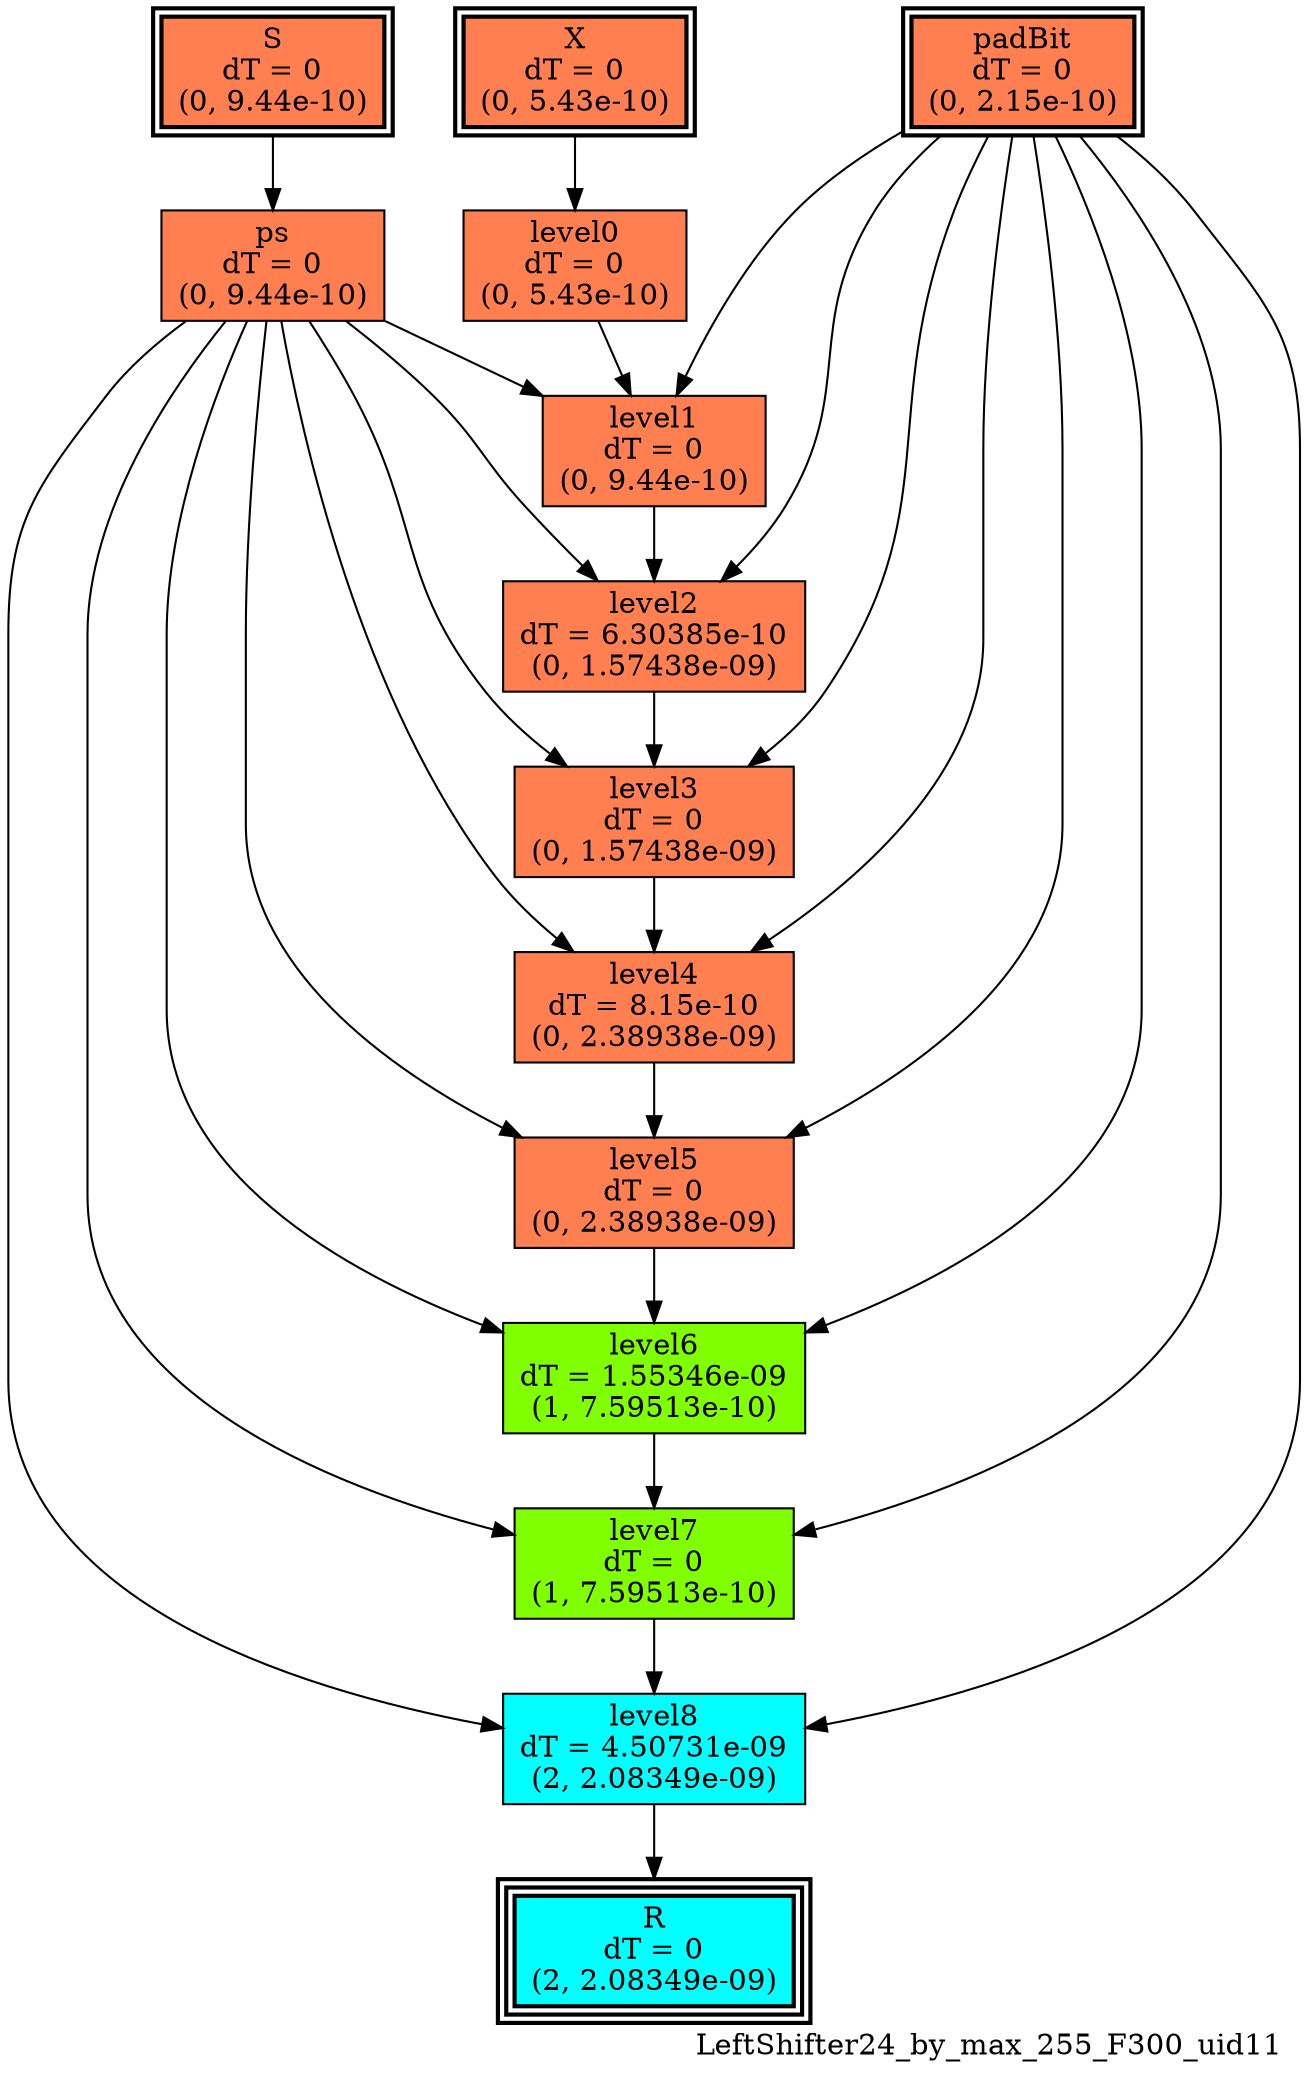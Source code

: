 digraph LeftShifter24_by_max_255_F300_uid11
{
	//graph drawing options
	label=LeftShifter24_by_max_255_F300_uid11;
	labelloc=bottom;
	labeljust=right;
	ratio=auto;
	nodesep=0.25;
	ranksep=0.5;

	//input/output signals of operator LeftShifter24_by_max_255_F300_uid11
	X__LeftShifter24_by_max_255_F300_uid11 [ label="X\ndT = 0\n(0, 5.43e-10)", shape=box, color=black, style="bold, filled", fillcolor=coral, peripheries=2 ];
	S__LeftShifter24_by_max_255_F300_uid11 [ label="S\ndT = 0\n(0, 9.44e-10)", shape=box, color=black, style="bold, filled", fillcolor=coral, peripheries=2 ];
	padBit__LeftShifter24_by_max_255_F300_uid11 [ label="padBit\ndT = 0\n(0, 2.15e-10)", shape=box, color=black, style="bold, filled", fillcolor=coral, peripheries=2 ];
	R__LeftShifter24_by_max_255_F300_uid11 [ label="R\ndT = 0\n(2, 2.08349e-09)", shape=box, color=black, style="bold, filled", fillcolor=cyan, peripheries=3 ];
	{rank=same X__LeftShifter24_by_max_255_F300_uid11, S__LeftShifter24_by_max_255_F300_uid11, padBit__LeftShifter24_by_max_255_F300_uid11};
	{rank=same R__LeftShifter24_by_max_255_F300_uid11};
	//internal signals of operator LeftShifter24_by_max_255_F300_uid11
	ps__LeftShifter24_by_max_255_F300_uid11 [ label="ps\ndT = 0\n(0, 9.44e-10)", shape=box, color=black, style=filled, fillcolor=coral, peripheries=1 ];
	level0__LeftShifter24_by_max_255_F300_uid11 [ label="level0\ndT = 0\n(0, 5.43e-10)", shape=box, color=black, style=filled, fillcolor=coral, peripheries=1 ];
	level1__LeftShifter24_by_max_255_F300_uid11 [ label="level1\ndT = 0\n(0, 9.44e-10)", shape=box, color=black, style=filled, fillcolor=coral, peripheries=1 ];
	level2__LeftShifter24_by_max_255_F300_uid11 [ label="level2\ndT = 6.30385e-10\n(0, 1.57438e-09)", shape=box, color=black, style=filled, fillcolor=coral, peripheries=1 ];
	level3__LeftShifter24_by_max_255_F300_uid11 [ label="level3\ndT = 0\n(0, 1.57438e-09)", shape=box, color=black, style=filled, fillcolor=coral, peripheries=1 ];
	level4__LeftShifter24_by_max_255_F300_uid11 [ label="level4\ndT = 8.15e-10\n(0, 2.38938e-09)", shape=box, color=black, style=filled, fillcolor=coral, peripheries=1 ];
	level5__LeftShifter24_by_max_255_F300_uid11 [ label="level5\ndT = 0\n(0, 2.38938e-09)", shape=box, color=black, style=filled, fillcolor=coral, peripheries=1 ];
	level6__LeftShifter24_by_max_255_F300_uid11 [ label="level6\ndT = 1.55346e-09\n(1, 7.59513e-10)", shape=box, color=black, style=filled, fillcolor=chartreuse, peripheries=1 ];
	level7__LeftShifter24_by_max_255_F300_uid11 [ label="level7\ndT = 0\n(1, 7.59513e-10)", shape=box, color=black, style=filled, fillcolor=chartreuse, peripheries=1 ];
	level8__LeftShifter24_by_max_255_F300_uid11 [ label="level8\ndT = 4.50731e-09\n(2, 2.08349e-09)", shape=box, color=black, style=filled, fillcolor=cyan, peripheries=1 ];

	//subcomponents of operator LeftShifter24_by_max_255_F300_uid11

	//input and internal signal connections of operator LeftShifter24_by_max_255_F300_uid11
	X__LeftShifter24_by_max_255_F300_uid11 -> level0__LeftShifter24_by_max_255_F300_uid11 [ arrowhead=normal, arrowsize=1.0, arrowtail=normal, color=black, dir=forward  ];
	S__LeftShifter24_by_max_255_F300_uid11 -> ps__LeftShifter24_by_max_255_F300_uid11 [ arrowhead=normal, arrowsize=1.0, arrowtail=normal, color=black, dir=forward  ];
	padBit__LeftShifter24_by_max_255_F300_uid11 -> level1__LeftShifter24_by_max_255_F300_uid11 [ arrowhead=normal, arrowsize=1.0, arrowtail=normal, color=black, dir=forward  ];
	padBit__LeftShifter24_by_max_255_F300_uid11 -> level2__LeftShifter24_by_max_255_F300_uid11 [ arrowhead=normal, arrowsize=1.0, arrowtail=normal, color=black, dir=forward  ];
	padBit__LeftShifter24_by_max_255_F300_uid11 -> level3__LeftShifter24_by_max_255_F300_uid11 [ arrowhead=normal, arrowsize=1.0, arrowtail=normal, color=black, dir=forward  ];
	padBit__LeftShifter24_by_max_255_F300_uid11 -> level4__LeftShifter24_by_max_255_F300_uid11 [ arrowhead=normal, arrowsize=1.0, arrowtail=normal, color=black, dir=forward  ];
	padBit__LeftShifter24_by_max_255_F300_uid11 -> level5__LeftShifter24_by_max_255_F300_uid11 [ arrowhead=normal, arrowsize=1.0, arrowtail=normal, color=black, dir=forward  ];
	padBit__LeftShifter24_by_max_255_F300_uid11 -> level6__LeftShifter24_by_max_255_F300_uid11 [ arrowhead=normal, arrowsize=1.0, arrowtail=normal, color=black, dir=forward  ];
	padBit__LeftShifter24_by_max_255_F300_uid11 -> level7__LeftShifter24_by_max_255_F300_uid11 [ arrowhead=normal, arrowsize=1.0, arrowtail=normal, color=black, dir=forward  ];
	padBit__LeftShifter24_by_max_255_F300_uid11 -> level8__LeftShifter24_by_max_255_F300_uid11 [ arrowhead=normal, arrowsize=1.0, arrowtail=normal, color=black, dir=forward  ];
	ps__LeftShifter24_by_max_255_F300_uid11 -> level1__LeftShifter24_by_max_255_F300_uid11 [ arrowhead=normal, arrowsize=1.0, arrowtail=normal, color=black, dir=forward  ];
	ps__LeftShifter24_by_max_255_F300_uid11 -> level2__LeftShifter24_by_max_255_F300_uid11 [ arrowhead=normal, arrowsize=1.0, arrowtail=normal, color=black, dir=forward  ];
	ps__LeftShifter24_by_max_255_F300_uid11 -> level3__LeftShifter24_by_max_255_F300_uid11 [ arrowhead=normal, arrowsize=1.0, arrowtail=normal, color=black, dir=forward  ];
	ps__LeftShifter24_by_max_255_F300_uid11 -> level4__LeftShifter24_by_max_255_F300_uid11 [ arrowhead=normal, arrowsize=1.0, arrowtail=normal, color=black, dir=forward  ];
	ps__LeftShifter24_by_max_255_F300_uid11 -> level5__LeftShifter24_by_max_255_F300_uid11 [ arrowhead=normal, arrowsize=1.0, arrowtail=normal, color=black, dir=forward  ];
	ps__LeftShifter24_by_max_255_F300_uid11 -> level6__LeftShifter24_by_max_255_F300_uid11 [ arrowhead=normal, arrowsize=1.0, arrowtail=normal, color=black, dir=forward  ];
	ps__LeftShifter24_by_max_255_F300_uid11 -> level7__LeftShifter24_by_max_255_F300_uid11 [ arrowhead=normal, arrowsize=1.0, arrowtail=normal, color=black, dir=forward  ];
	ps__LeftShifter24_by_max_255_F300_uid11 -> level8__LeftShifter24_by_max_255_F300_uid11 [ arrowhead=normal, arrowsize=1.0, arrowtail=normal, color=black, dir=forward  ];
	level0__LeftShifter24_by_max_255_F300_uid11 -> level1__LeftShifter24_by_max_255_F300_uid11 [ arrowhead=normal, arrowsize=1.0, arrowtail=normal, color=black, dir=forward  ];
	level1__LeftShifter24_by_max_255_F300_uid11 -> level2__LeftShifter24_by_max_255_F300_uid11 [ arrowhead=normal, arrowsize=1.0, arrowtail=normal, color=black, dir=forward  ];
	level2__LeftShifter24_by_max_255_F300_uid11 -> level3__LeftShifter24_by_max_255_F300_uid11 [ arrowhead=normal, arrowsize=1.0, arrowtail=normal, color=black, dir=forward  ];
	level3__LeftShifter24_by_max_255_F300_uid11 -> level4__LeftShifter24_by_max_255_F300_uid11 [ arrowhead=normal, arrowsize=1.0, arrowtail=normal, color=black, dir=forward  ];
	level4__LeftShifter24_by_max_255_F300_uid11 -> level5__LeftShifter24_by_max_255_F300_uid11 [ arrowhead=normal, arrowsize=1.0, arrowtail=normal, color=black, dir=forward  ];
	level5__LeftShifter24_by_max_255_F300_uid11 -> level6__LeftShifter24_by_max_255_F300_uid11 [ arrowhead=normal, arrowsize=1.0, arrowtail=normal, color=black, dir=forward  ];
	level6__LeftShifter24_by_max_255_F300_uid11 -> level7__LeftShifter24_by_max_255_F300_uid11 [ arrowhead=normal, arrowsize=1.0, arrowtail=normal, color=black, dir=forward  ];
	level7__LeftShifter24_by_max_255_F300_uid11 -> level8__LeftShifter24_by_max_255_F300_uid11 [ arrowhead=normal, arrowsize=1.0, arrowtail=normal, color=black, dir=forward  ];
	level8__LeftShifter24_by_max_255_F300_uid11 -> R__LeftShifter24_by_max_255_F300_uid11 [ arrowhead=normal, arrowsize=1.0, arrowtail=normal, color=black, dir=forward  ];
}

